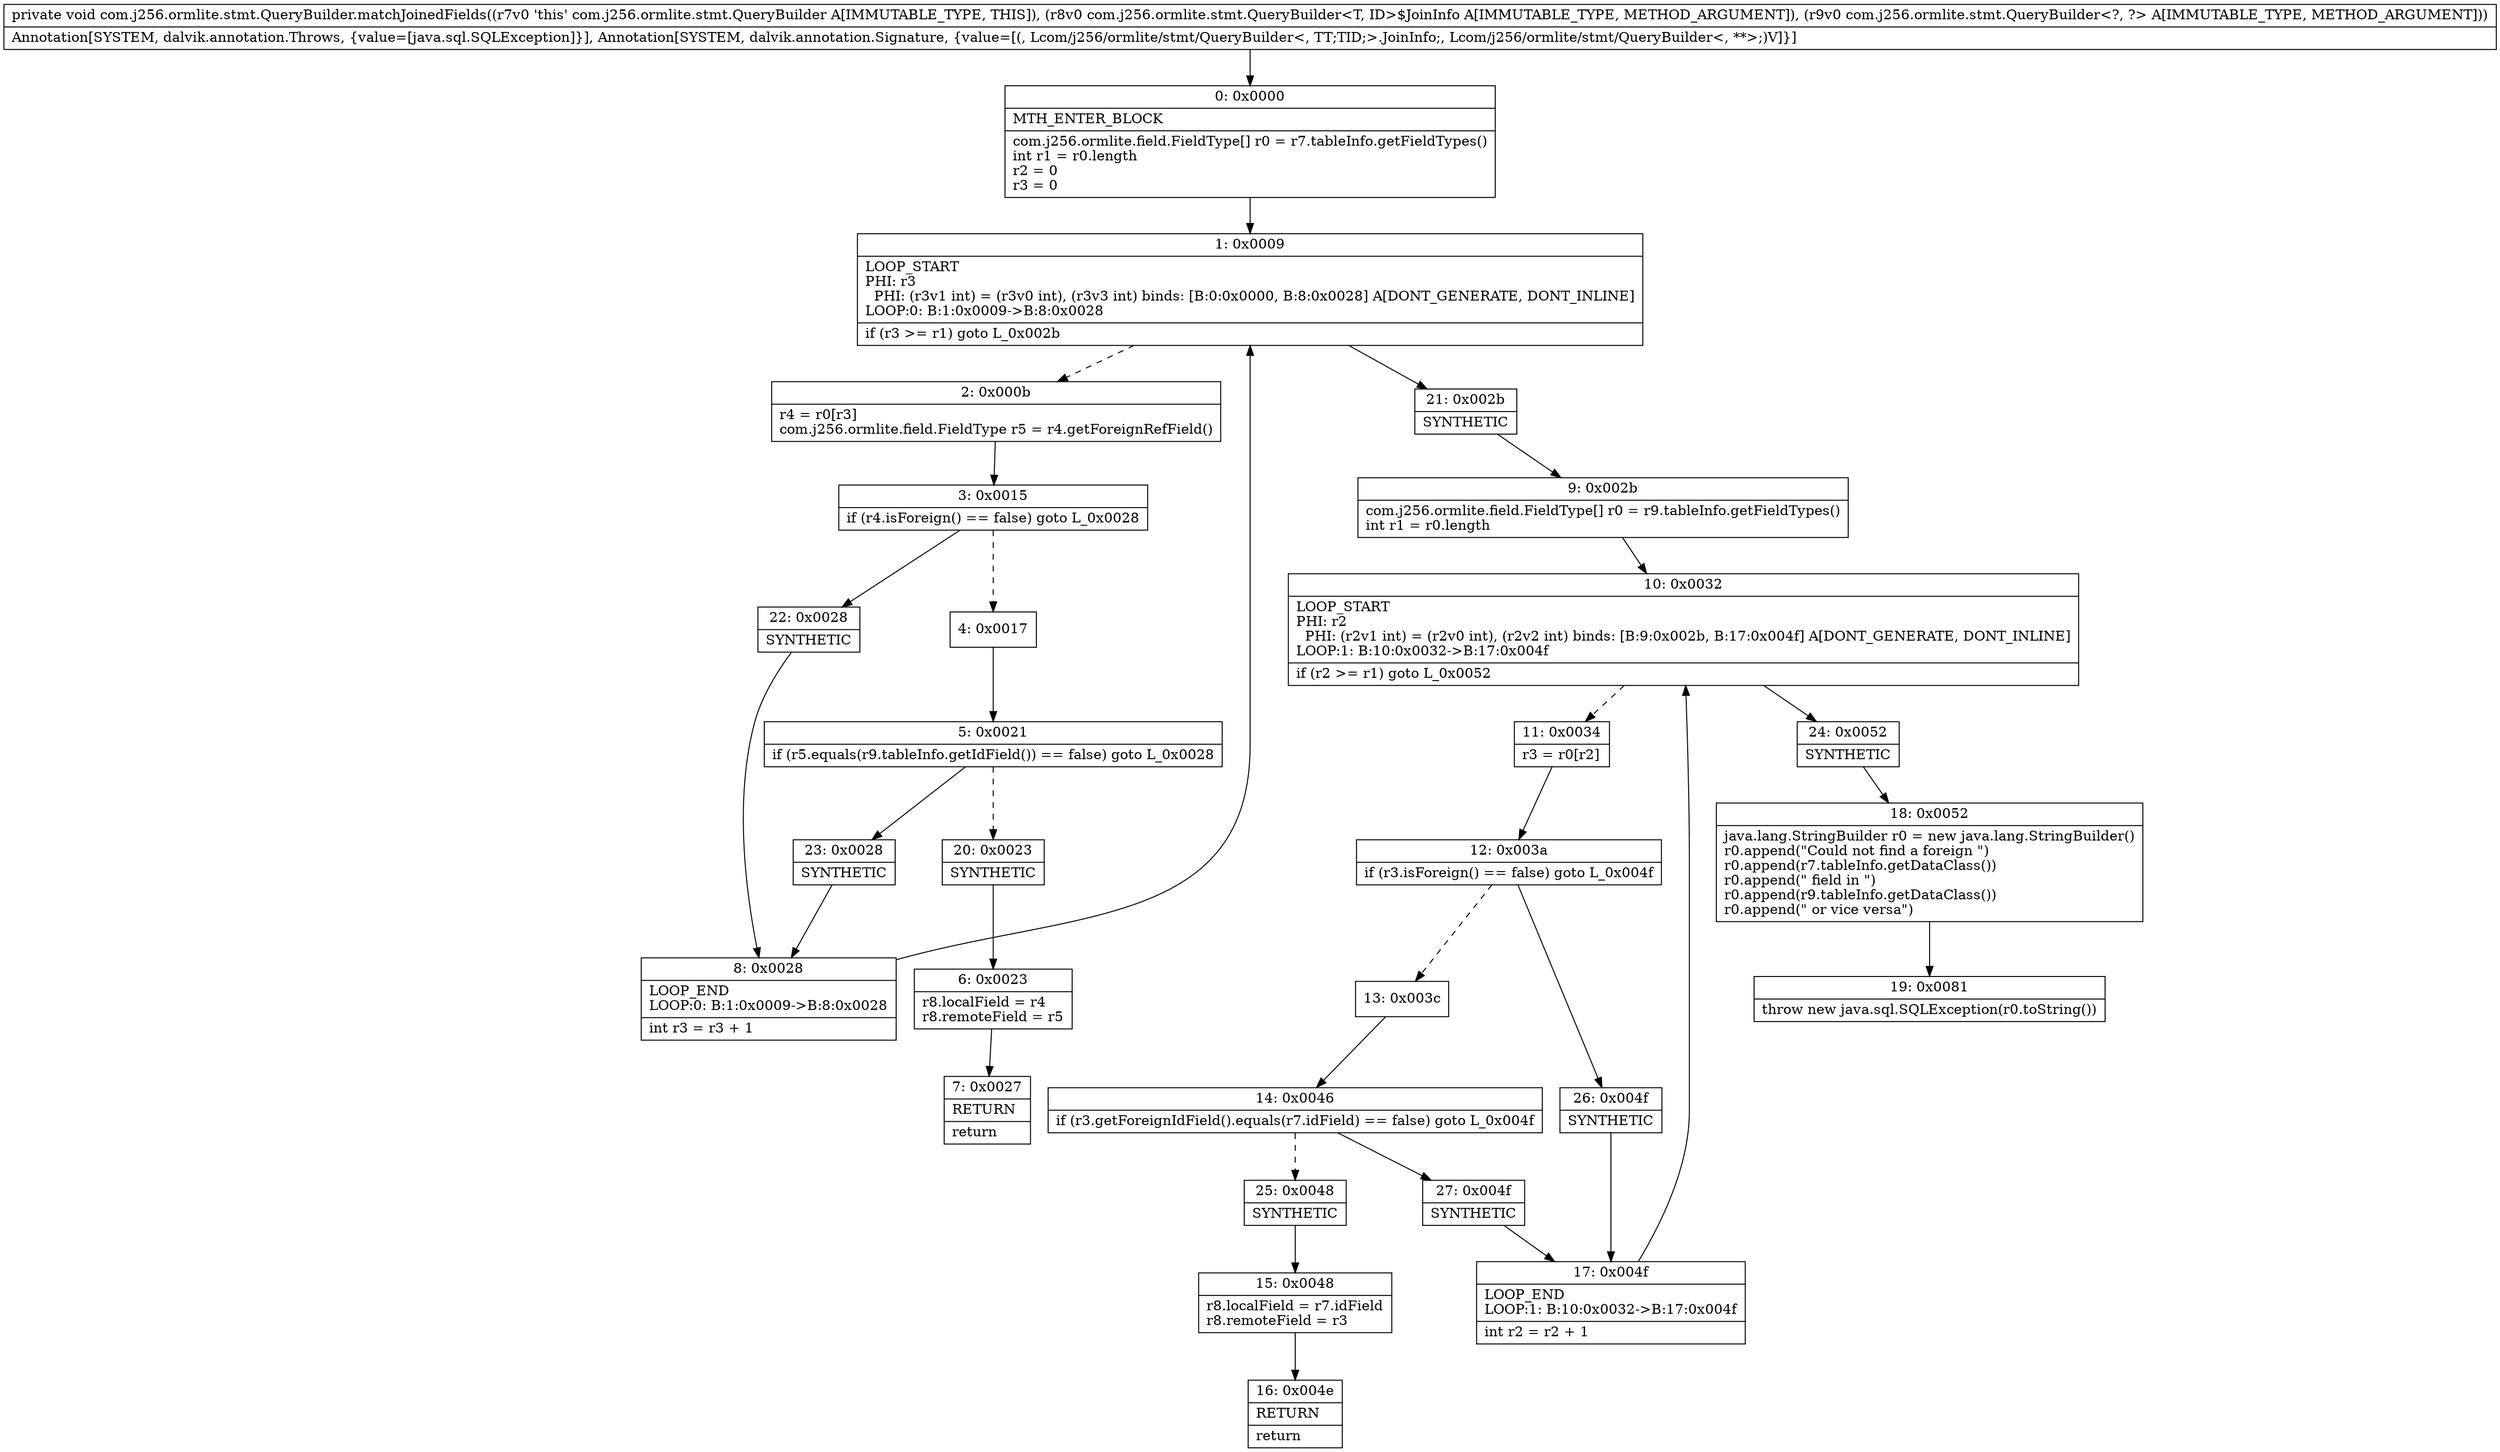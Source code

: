 digraph "CFG forcom.j256.ormlite.stmt.QueryBuilder.matchJoinedFields(Lcom\/j256\/ormlite\/stmt\/QueryBuilder$JoinInfo;Lcom\/j256\/ormlite\/stmt\/QueryBuilder;)V" {
Node_0 [shape=record,label="{0\:\ 0x0000|MTH_ENTER_BLOCK\l|com.j256.ormlite.field.FieldType[] r0 = r7.tableInfo.getFieldTypes()\lint r1 = r0.length\lr2 = 0\lr3 = 0\l}"];
Node_1 [shape=record,label="{1\:\ 0x0009|LOOP_START\lPHI: r3 \l  PHI: (r3v1 int) = (r3v0 int), (r3v3 int) binds: [B:0:0x0000, B:8:0x0028] A[DONT_GENERATE, DONT_INLINE]\lLOOP:0: B:1:0x0009\-\>B:8:0x0028\l|if (r3 \>= r1) goto L_0x002b\l}"];
Node_2 [shape=record,label="{2\:\ 0x000b|r4 = r0[r3]\lcom.j256.ormlite.field.FieldType r5 = r4.getForeignRefField()\l}"];
Node_3 [shape=record,label="{3\:\ 0x0015|if (r4.isForeign() == false) goto L_0x0028\l}"];
Node_4 [shape=record,label="{4\:\ 0x0017}"];
Node_5 [shape=record,label="{5\:\ 0x0021|if (r5.equals(r9.tableInfo.getIdField()) == false) goto L_0x0028\l}"];
Node_6 [shape=record,label="{6\:\ 0x0023|r8.localField = r4\lr8.remoteField = r5\l}"];
Node_7 [shape=record,label="{7\:\ 0x0027|RETURN\l|return\l}"];
Node_8 [shape=record,label="{8\:\ 0x0028|LOOP_END\lLOOP:0: B:1:0x0009\-\>B:8:0x0028\l|int r3 = r3 + 1\l}"];
Node_9 [shape=record,label="{9\:\ 0x002b|com.j256.ormlite.field.FieldType[] r0 = r9.tableInfo.getFieldTypes()\lint r1 = r0.length\l}"];
Node_10 [shape=record,label="{10\:\ 0x0032|LOOP_START\lPHI: r2 \l  PHI: (r2v1 int) = (r2v0 int), (r2v2 int) binds: [B:9:0x002b, B:17:0x004f] A[DONT_GENERATE, DONT_INLINE]\lLOOP:1: B:10:0x0032\-\>B:17:0x004f\l|if (r2 \>= r1) goto L_0x0052\l}"];
Node_11 [shape=record,label="{11\:\ 0x0034|r3 = r0[r2]\l}"];
Node_12 [shape=record,label="{12\:\ 0x003a|if (r3.isForeign() == false) goto L_0x004f\l}"];
Node_13 [shape=record,label="{13\:\ 0x003c}"];
Node_14 [shape=record,label="{14\:\ 0x0046|if (r3.getForeignIdField().equals(r7.idField) == false) goto L_0x004f\l}"];
Node_15 [shape=record,label="{15\:\ 0x0048|r8.localField = r7.idField\lr8.remoteField = r3\l}"];
Node_16 [shape=record,label="{16\:\ 0x004e|RETURN\l|return\l}"];
Node_17 [shape=record,label="{17\:\ 0x004f|LOOP_END\lLOOP:1: B:10:0x0032\-\>B:17:0x004f\l|int r2 = r2 + 1\l}"];
Node_18 [shape=record,label="{18\:\ 0x0052|java.lang.StringBuilder r0 = new java.lang.StringBuilder()\lr0.append(\"Could not find a foreign \")\lr0.append(r7.tableInfo.getDataClass())\lr0.append(\" field in \")\lr0.append(r9.tableInfo.getDataClass())\lr0.append(\" or vice versa\")\l}"];
Node_19 [shape=record,label="{19\:\ 0x0081|throw new java.sql.SQLException(r0.toString())\l}"];
Node_20 [shape=record,label="{20\:\ 0x0023|SYNTHETIC\l}"];
Node_21 [shape=record,label="{21\:\ 0x002b|SYNTHETIC\l}"];
Node_22 [shape=record,label="{22\:\ 0x0028|SYNTHETIC\l}"];
Node_23 [shape=record,label="{23\:\ 0x0028|SYNTHETIC\l}"];
Node_24 [shape=record,label="{24\:\ 0x0052|SYNTHETIC\l}"];
Node_25 [shape=record,label="{25\:\ 0x0048|SYNTHETIC\l}"];
Node_26 [shape=record,label="{26\:\ 0x004f|SYNTHETIC\l}"];
Node_27 [shape=record,label="{27\:\ 0x004f|SYNTHETIC\l}"];
MethodNode[shape=record,label="{private void com.j256.ormlite.stmt.QueryBuilder.matchJoinedFields((r7v0 'this' com.j256.ormlite.stmt.QueryBuilder A[IMMUTABLE_TYPE, THIS]), (r8v0 com.j256.ormlite.stmt.QueryBuilder\<T, ID\>$JoinInfo A[IMMUTABLE_TYPE, METHOD_ARGUMENT]), (r9v0 com.j256.ormlite.stmt.QueryBuilder\<?, ?\> A[IMMUTABLE_TYPE, METHOD_ARGUMENT]))  | Annotation[SYSTEM, dalvik.annotation.Throws, \{value=[java.sql.SQLException]\}], Annotation[SYSTEM, dalvik.annotation.Signature, \{value=[(, Lcom\/j256\/ormlite\/stmt\/QueryBuilder\<, TT;TID;\>.JoinInfo;, Lcom\/j256\/ormlite\/stmt\/QueryBuilder\<, **\>;)V]\}]\l}"];
MethodNode -> Node_0;
Node_0 -> Node_1;
Node_1 -> Node_2[style=dashed];
Node_1 -> Node_21;
Node_2 -> Node_3;
Node_3 -> Node_4[style=dashed];
Node_3 -> Node_22;
Node_4 -> Node_5;
Node_5 -> Node_20[style=dashed];
Node_5 -> Node_23;
Node_6 -> Node_7;
Node_8 -> Node_1;
Node_9 -> Node_10;
Node_10 -> Node_11[style=dashed];
Node_10 -> Node_24;
Node_11 -> Node_12;
Node_12 -> Node_13[style=dashed];
Node_12 -> Node_26;
Node_13 -> Node_14;
Node_14 -> Node_25[style=dashed];
Node_14 -> Node_27;
Node_15 -> Node_16;
Node_17 -> Node_10;
Node_18 -> Node_19;
Node_20 -> Node_6;
Node_21 -> Node_9;
Node_22 -> Node_8;
Node_23 -> Node_8;
Node_24 -> Node_18;
Node_25 -> Node_15;
Node_26 -> Node_17;
Node_27 -> Node_17;
}

